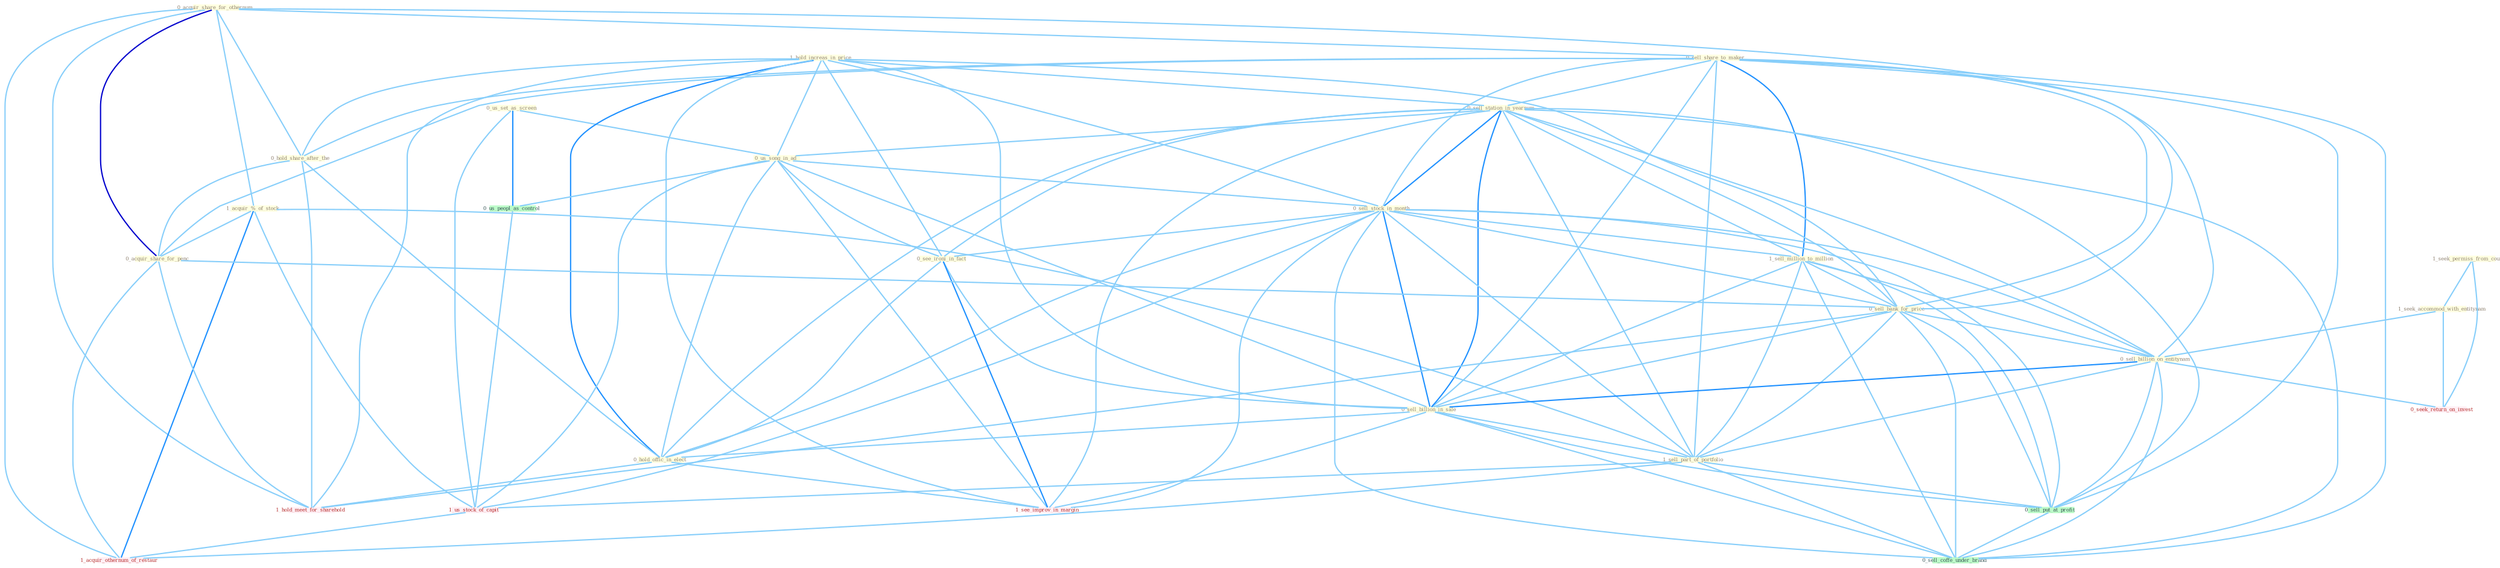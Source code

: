 Graph G{ 
    node
    [shape=polygon,style=filled,width=.5,height=.06,color="#BDFCC9",fixedsize=true,fontsize=4,
    fontcolor="#2f4f4f"];
    {node
    [color="#ffffe0", fontcolor="#8b7d6b"] "0_acquir_share_for_othernum " "1_seek_permiss_from_council " "0_us_set_as_screen " "1_seek_accommod_with_entitynam " "0_sell_share_to_maker " "1_hold_increas_in_price " "0_sell_station_in_yearnum " "1_acquir_%_of_stock " "0_us_song_in_ad " "0_sell_stock_in_month " "0_see_ironi_in_fact " "0_hold_share_after_the " "0_acquir_share_for_penc " "1_sell_million_to_million " "0_sell_bank_for_price " "0_sell_billion_on_entitynam " "0_sell_billion_in_sale " "1_sell_part_of_portfolio " "0_hold_offic_in_elect "}
{node [color="#fff0f5", fontcolor="#b22222"] "0_seek_return_on_invest " "1_us_stock_of_capit " "1_see_improv_in_margin " "1_hold_meet_for_sharehold " "1_acquir_othernum_of_restaur "}
edge [color="#B0E2FF"];

	"0_acquir_share_for_othernum " -- "0_sell_share_to_maker " [w="1", color="#87cefa" ];
	"0_acquir_share_for_othernum " -- "1_acquir_%_of_stock " [w="1", color="#87cefa" ];
	"0_acquir_share_for_othernum " -- "0_hold_share_after_the " [w="1", color="#87cefa" ];
	"0_acquir_share_for_othernum " -- "0_acquir_share_for_penc " [w="3", color="#0000cd" , len=0.6];
	"0_acquir_share_for_othernum " -- "0_sell_bank_for_price " [w="1", color="#87cefa" ];
	"0_acquir_share_for_othernum " -- "1_hold_meet_for_sharehold " [w="1", color="#87cefa" ];
	"0_acquir_share_for_othernum " -- "1_acquir_othernum_of_restaur " [w="1", color="#87cefa" ];
	"1_seek_permiss_from_council " -- "1_seek_accommod_with_entitynam " [w="1", color="#87cefa" ];
	"1_seek_permiss_from_council " -- "0_seek_return_on_invest " [w="1", color="#87cefa" ];
	"0_us_set_as_screen " -- "0_us_song_in_ad " [w="1", color="#87cefa" ];
	"0_us_set_as_screen " -- "0_us_peopl_as_control " [w="2", color="#1e90ff" , len=0.8];
	"0_us_set_as_screen " -- "1_us_stock_of_capit " [w="1", color="#87cefa" ];
	"1_seek_accommod_with_entitynam " -- "0_sell_billion_on_entitynam " [w="1", color="#87cefa" ];
	"1_seek_accommod_with_entitynam " -- "0_seek_return_on_invest " [w="1", color="#87cefa" ];
	"0_sell_share_to_maker " -- "0_sell_station_in_yearnum " [w="1", color="#87cefa" ];
	"0_sell_share_to_maker " -- "0_sell_stock_in_month " [w="1", color="#87cefa" ];
	"0_sell_share_to_maker " -- "0_hold_share_after_the " [w="1", color="#87cefa" ];
	"0_sell_share_to_maker " -- "0_acquir_share_for_penc " [w="1", color="#87cefa" ];
	"0_sell_share_to_maker " -- "1_sell_million_to_million " [w="2", color="#1e90ff" , len=0.8];
	"0_sell_share_to_maker " -- "0_sell_bank_for_price " [w="1", color="#87cefa" ];
	"0_sell_share_to_maker " -- "0_sell_billion_on_entitynam " [w="1", color="#87cefa" ];
	"0_sell_share_to_maker " -- "0_sell_billion_in_sale " [w="1", color="#87cefa" ];
	"0_sell_share_to_maker " -- "1_sell_part_of_portfolio " [w="1", color="#87cefa" ];
	"0_sell_share_to_maker " -- "0_sell_put_at_profit " [w="1", color="#87cefa" ];
	"0_sell_share_to_maker " -- "0_sell_coffe_under_brand " [w="1", color="#87cefa" ];
	"1_hold_increas_in_price " -- "0_sell_station_in_yearnum " [w="1", color="#87cefa" ];
	"1_hold_increas_in_price " -- "0_us_song_in_ad " [w="1", color="#87cefa" ];
	"1_hold_increas_in_price " -- "0_sell_stock_in_month " [w="1", color="#87cefa" ];
	"1_hold_increas_in_price " -- "0_see_ironi_in_fact " [w="1", color="#87cefa" ];
	"1_hold_increas_in_price " -- "0_hold_share_after_the " [w="1", color="#87cefa" ];
	"1_hold_increas_in_price " -- "0_sell_bank_for_price " [w="1", color="#87cefa" ];
	"1_hold_increas_in_price " -- "0_sell_billion_in_sale " [w="1", color="#87cefa" ];
	"1_hold_increas_in_price " -- "0_hold_offic_in_elect " [w="2", color="#1e90ff" , len=0.8];
	"1_hold_increas_in_price " -- "1_see_improv_in_margin " [w="1", color="#87cefa" ];
	"1_hold_increas_in_price " -- "1_hold_meet_for_sharehold " [w="1", color="#87cefa" ];
	"0_sell_station_in_yearnum " -- "0_us_song_in_ad " [w="1", color="#87cefa" ];
	"0_sell_station_in_yearnum " -- "0_sell_stock_in_month " [w="2", color="#1e90ff" , len=0.8];
	"0_sell_station_in_yearnum " -- "0_see_ironi_in_fact " [w="1", color="#87cefa" ];
	"0_sell_station_in_yearnum " -- "1_sell_million_to_million " [w="1", color="#87cefa" ];
	"0_sell_station_in_yearnum " -- "0_sell_bank_for_price " [w="1", color="#87cefa" ];
	"0_sell_station_in_yearnum " -- "0_sell_billion_on_entitynam " [w="1", color="#87cefa" ];
	"0_sell_station_in_yearnum " -- "0_sell_billion_in_sale " [w="2", color="#1e90ff" , len=0.8];
	"0_sell_station_in_yearnum " -- "1_sell_part_of_portfolio " [w="1", color="#87cefa" ];
	"0_sell_station_in_yearnum " -- "0_hold_offic_in_elect " [w="1", color="#87cefa" ];
	"0_sell_station_in_yearnum " -- "0_sell_put_at_profit " [w="1", color="#87cefa" ];
	"0_sell_station_in_yearnum " -- "1_see_improv_in_margin " [w="1", color="#87cefa" ];
	"0_sell_station_in_yearnum " -- "0_sell_coffe_under_brand " [w="1", color="#87cefa" ];
	"1_acquir_%_of_stock " -- "0_acquir_share_for_penc " [w="1", color="#87cefa" ];
	"1_acquir_%_of_stock " -- "1_sell_part_of_portfolio " [w="1", color="#87cefa" ];
	"1_acquir_%_of_stock " -- "1_us_stock_of_capit " [w="1", color="#87cefa" ];
	"1_acquir_%_of_stock " -- "1_acquir_othernum_of_restaur " [w="2", color="#1e90ff" , len=0.8];
	"0_us_song_in_ad " -- "0_sell_stock_in_month " [w="1", color="#87cefa" ];
	"0_us_song_in_ad " -- "0_see_ironi_in_fact " [w="1", color="#87cefa" ];
	"0_us_song_in_ad " -- "0_sell_billion_in_sale " [w="1", color="#87cefa" ];
	"0_us_song_in_ad " -- "0_hold_offic_in_elect " [w="1", color="#87cefa" ];
	"0_us_song_in_ad " -- "0_us_peopl_as_control " [w="1", color="#87cefa" ];
	"0_us_song_in_ad " -- "1_us_stock_of_capit " [w="1", color="#87cefa" ];
	"0_us_song_in_ad " -- "1_see_improv_in_margin " [w="1", color="#87cefa" ];
	"0_sell_stock_in_month " -- "0_see_ironi_in_fact " [w="1", color="#87cefa" ];
	"0_sell_stock_in_month " -- "1_sell_million_to_million " [w="1", color="#87cefa" ];
	"0_sell_stock_in_month " -- "0_sell_bank_for_price " [w="1", color="#87cefa" ];
	"0_sell_stock_in_month " -- "0_sell_billion_on_entitynam " [w="1", color="#87cefa" ];
	"0_sell_stock_in_month " -- "0_sell_billion_in_sale " [w="2", color="#1e90ff" , len=0.8];
	"0_sell_stock_in_month " -- "1_sell_part_of_portfolio " [w="1", color="#87cefa" ];
	"0_sell_stock_in_month " -- "0_hold_offic_in_elect " [w="1", color="#87cefa" ];
	"0_sell_stock_in_month " -- "0_sell_put_at_profit " [w="1", color="#87cefa" ];
	"0_sell_stock_in_month " -- "1_us_stock_of_capit " [w="1", color="#87cefa" ];
	"0_sell_stock_in_month " -- "1_see_improv_in_margin " [w="1", color="#87cefa" ];
	"0_sell_stock_in_month " -- "0_sell_coffe_under_brand " [w="1", color="#87cefa" ];
	"0_see_ironi_in_fact " -- "0_sell_billion_in_sale " [w="1", color="#87cefa" ];
	"0_see_ironi_in_fact " -- "0_hold_offic_in_elect " [w="1", color="#87cefa" ];
	"0_see_ironi_in_fact " -- "1_see_improv_in_margin " [w="2", color="#1e90ff" , len=0.8];
	"0_hold_share_after_the " -- "0_acquir_share_for_penc " [w="1", color="#87cefa" ];
	"0_hold_share_after_the " -- "0_hold_offic_in_elect " [w="1", color="#87cefa" ];
	"0_hold_share_after_the " -- "1_hold_meet_for_sharehold " [w="1", color="#87cefa" ];
	"0_acquir_share_for_penc " -- "0_sell_bank_for_price " [w="1", color="#87cefa" ];
	"0_acquir_share_for_penc " -- "1_hold_meet_for_sharehold " [w="1", color="#87cefa" ];
	"0_acquir_share_for_penc " -- "1_acquir_othernum_of_restaur " [w="1", color="#87cefa" ];
	"1_sell_million_to_million " -- "0_sell_bank_for_price " [w="1", color="#87cefa" ];
	"1_sell_million_to_million " -- "0_sell_billion_on_entitynam " [w="1", color="#87cefa" ];
	"1_sell_million_to_million " -- "0_sell_billion_in_sale " [w="1", color="#87cefa" ];
	"1_sell_million_to_million " -- "1_sell_part_of_portfolio " [w="1", color="#87cefa" ];
	"1_sell_million_to_million " -- "0_sell_put_at_profit " [w="1", color="#87cefa" ];
	"1_sell_million_to_million " -- "0_sell_coffe_under_brand " [w="1", color="#87cefa" ];
	"0_sell_bank_for_price " -- "0_sell_billion_on_entitynam " [w="1", color="#87cefa" ];
	"0_sell_bank_for_price " -- "0_sell_billion_in_sale " [w="1", color="#87cefa" ];
	"0_sell_bank_for_price " -- "1_sell_part_of_portfolio " [w="1", color="#87cefa" ];
	"0_sell_bank_for_price " -- "0_sell_put_at_profit " [w="1", color="#87cefa" ];
	"0_sell_bank_for_price " -- "0_sell_coffe_under_brand " [w="1", color="#87cefa" ];
	"0_sell_bank_for_price " -- "1_hold_meet_for_sharehold " [w="1", color="#87cefa" ];
	"0_sell_billion_on_entitynam " -- "0_sell_billion_in_sale " [w="2", color="#1e90ff" , len=0.8];
	"0_sell_billion_on_entitynam " -- "1_sell_part_of_portfolio " [w="1", color="#87cefa" ];
	"0_sell_billion_on_entitynam " -- "0_sell_put_at_profit " [w="1", color="#87cefa" ];
	"0_sell_billion_on_entitynam " -- "0_seek_return_on_invest " [w="1", color="#87cefa" ];
	"0_sell_billion_on_entitynam " -- "0_sell_coffe_under_brand " [w="1", color="#87cefa" ];
	"0_sell_billion_in_sale " -- "1_sell_part_of_portfolio " [w="1", color="#87cefa" ];
	"0_sell_billion_in_sale " -- "0_hold_offic_in_elect " [w="1", color="#87cefa" ];
	"0_sell_billion_in_sale " -- "0_sell_put_at_profit " [w="1", color="#87cefa" ];
	"0_sell_billion_in_sale " -- "1_see_improv_in_margin " [w="1", color="#87cefa" ];
	"0_sell_billion_in_sale " -- "0_sell_coffe_under_brand " [w="1", color="#87cefa" ];
	"1_sell_part_of_portfolio " -- "0_sell_put_at_profit " [w="1", color="#87cefa" ];
	"1_sell_part_of_portfolio " -- "1_us_stock_of_capit " [w="1", color="#87cefa" ];
	"1_sell_part_of_portfolio " -- "0_sell_coffe_under_brand " [w="1", color="#87cefa" ];
	"1_sell_part_of_portfolio " -- "1_acquir_othernum_of_restaur " [w="1", color="#87cefa" ];
	"0_hold_offic_in_elect " -- "1_see_improv_in_margin " [w="1", color="#87cefa" ];
	"0_hold_offic_in_elect " -- "1_hold_meet_for_sharehold " [w="1", color="#87cefa" ];
	"0_us_peopl_as_control " -- "1_us_stock_of_capit " [w="1", color="#87cefa" ];
	"0_sell_put_at_profit " -- "0_sell_coffe_under_brand " [w="1", color="#87cefa" ];
	"1_us_stock_of_capit " -- "1_acquir_othernum_of_restaur " [w="1", color="#87cefa" ];
}